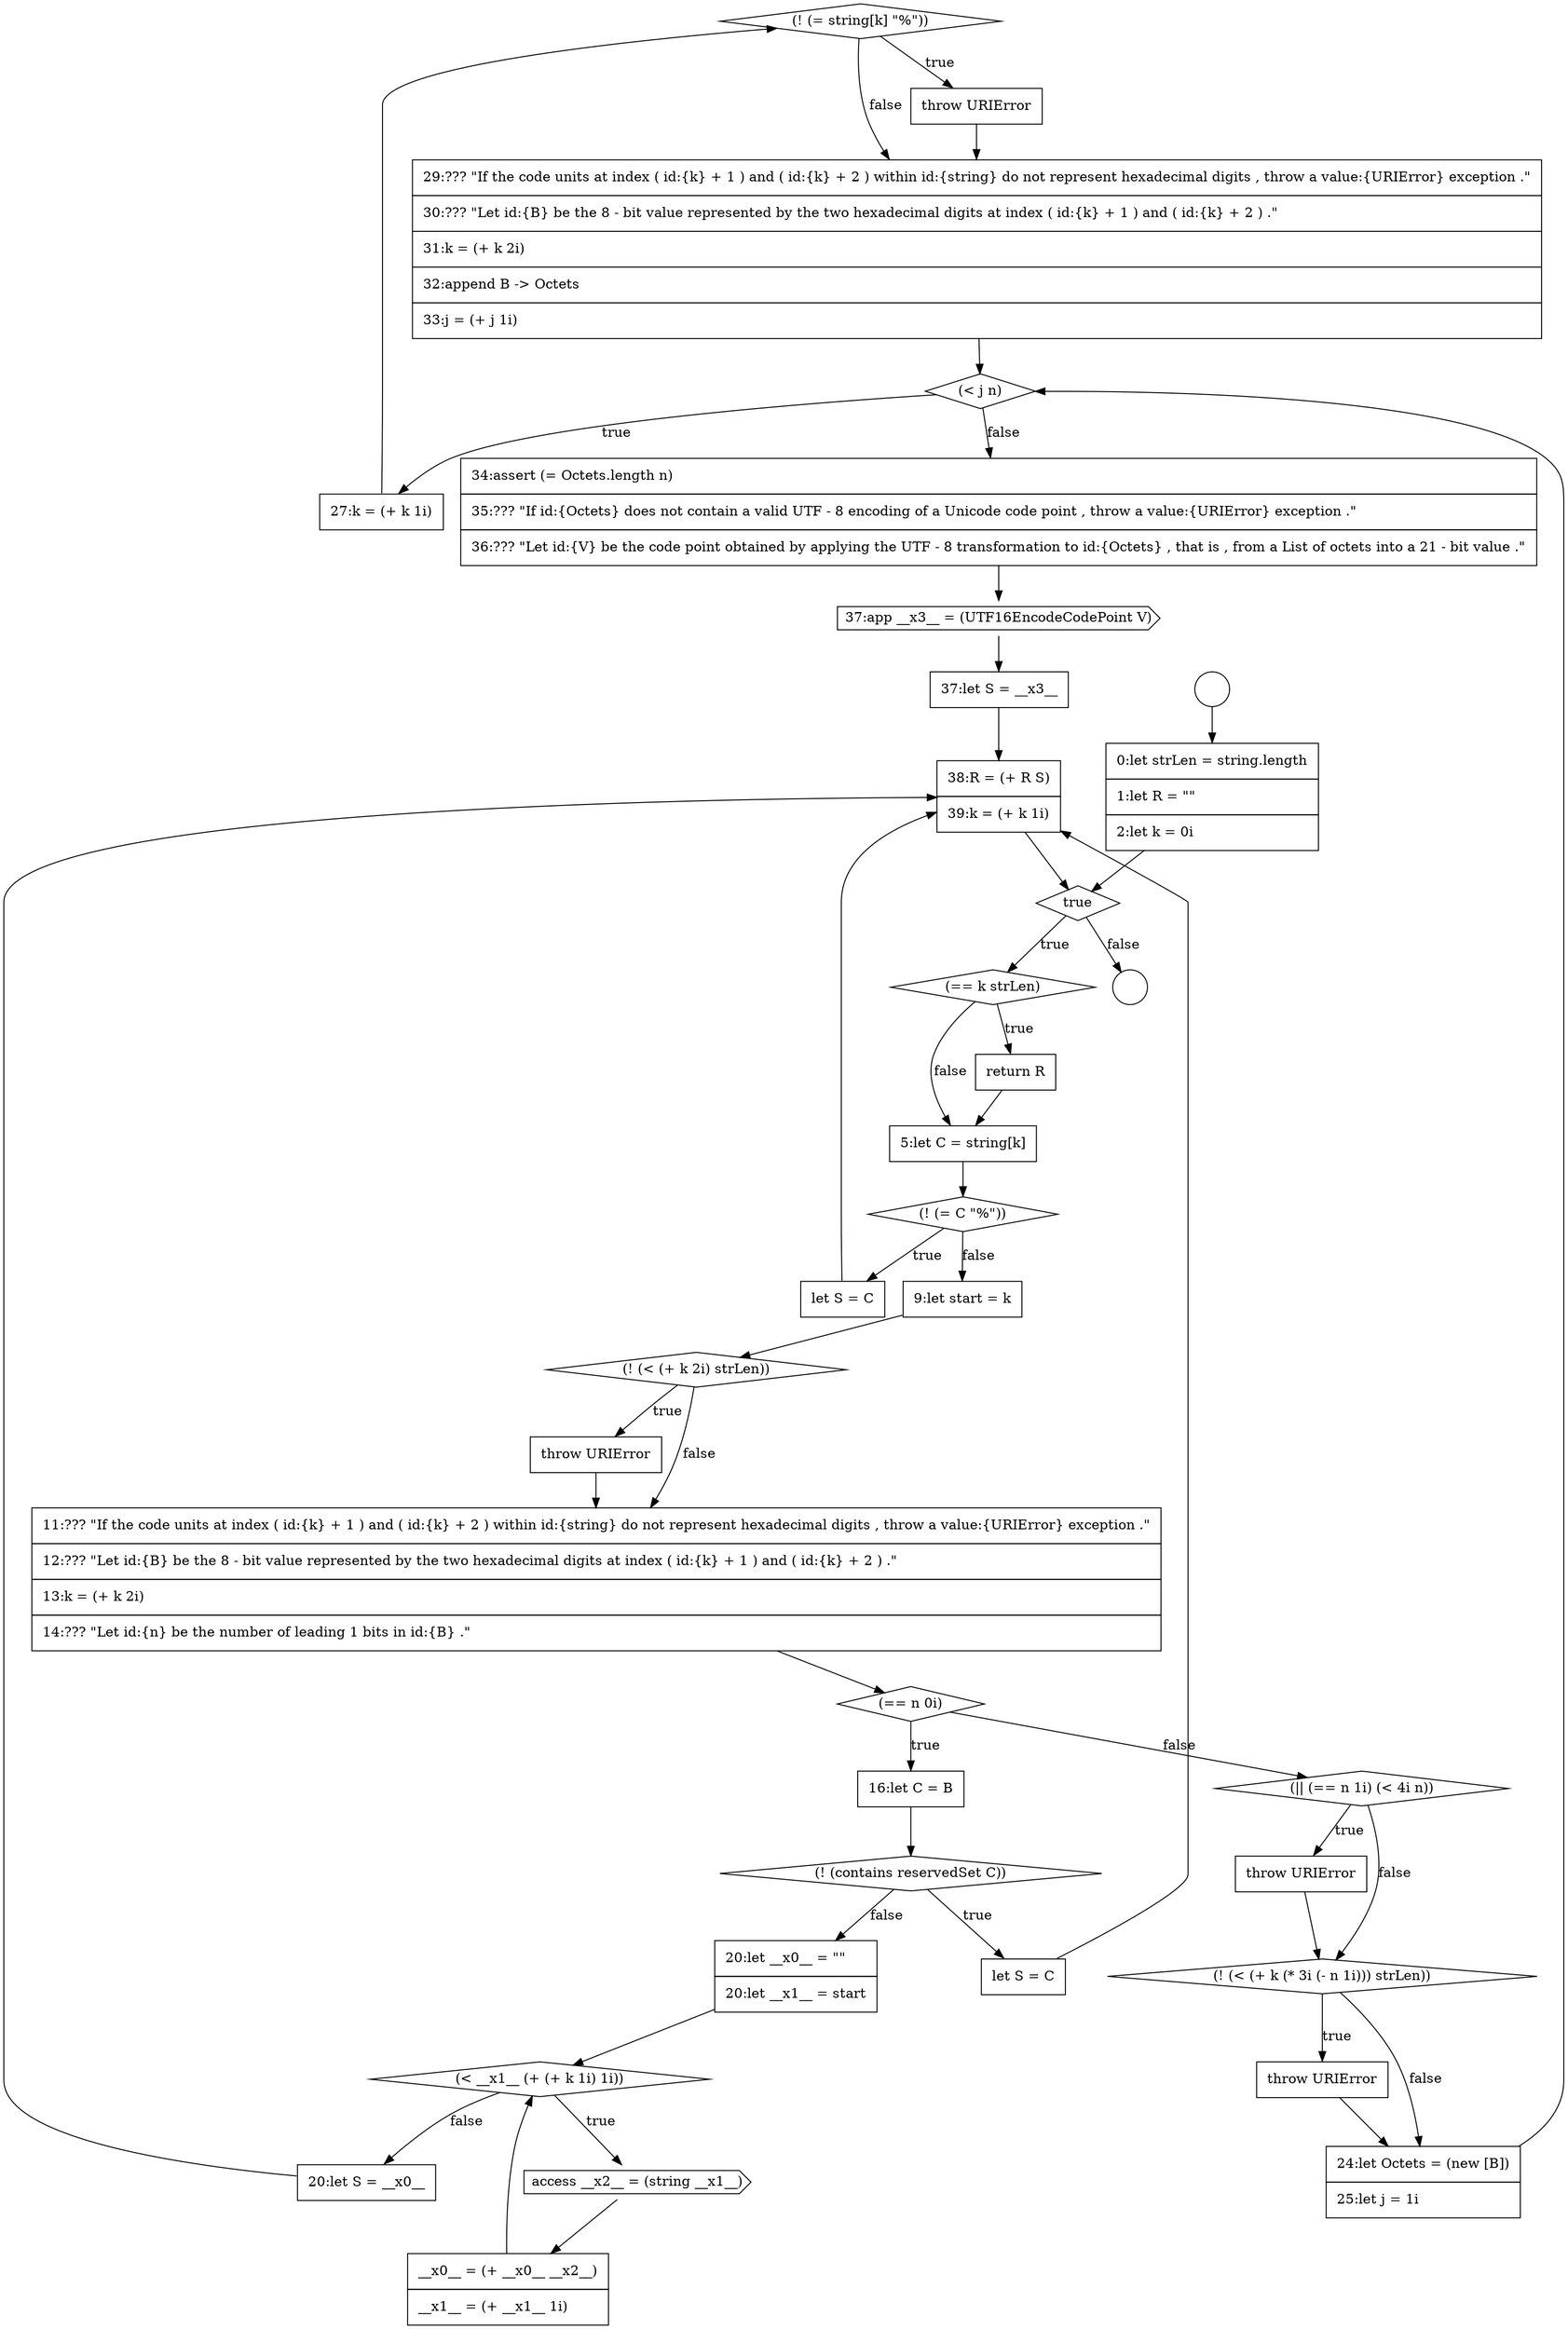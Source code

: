 digraph {
  node12189 [shape=diamond, label=<<font color="black">(! (= string[k] &quot;%&quot;))</font>> color="black" fillcolor="white" style=filled]
  node12172 [shape=none, margin=0, label=<<font color="black">
    <table border="0" cellborder="1" cellspacing="0" cellpadding="10">
      <tr><td align="left">11:??? &quot;If the code units at index ( id:{k} + 1 ) and ( id:{k} + 2 ) within id:{string} do not represent hexadecimal digits , throw a value:{URIError} exception .&quot;</td></tr>
      <tr><td align="left">12:??? &quot;Let id:{B} be the 8 - bit value represented by the two hexadecimal digits at index ( id:{k} + 1 ) and ( id:{k} + 2 ) .&quot;</td></tr>
      <tr><td align="left">13:k = (+ k 2i)</td></tr>
      <tr><td align="left">14:??? &quot;Let id:{n} be the number of leading 1 bits in id:{B} .&quot;</td></tr>
    </table>
  </font>> color="black" fillcolor="white" style=filled]
  node12161 [shape=circle label=" " color="black" fillcolor="white" style=filled]
  node12180 [shape=none, margin=0, label=<<font color="black">
    <table border="0" cellborder="1" cellspacing="0" cellpadding="10">
      <tr><td align="left">__x0__ = (+ __x0__ __x2__)</td></tr>
      <tr><td align="left">__x1__ = (+ __x1__ 1i)</td></tr>
    </table>
  </font>> color="black" fillcolor="white" style=filled]
  node12185 [shape=none, margin=0, label=<<font color="black">
    <table border="0" cellborder="1" cellspacing="0" cellpadding="10">
      <tr><td align="left">throw URIError</td></tr>
    </table>
  </font>> color="black" fillcolor="white" style=filled]
  node12169 [shape=none, margin=0, label=<<font color="black">
    <table border="0" cellborder="1" cellspacing="0" cellpadding="10">
      <tr><td align="left">9:let start = k</td></tr>
    </table>
  </font>> color="black" fillcolor="white" style=filled]
  node12190 [shape=none, margin=0, label=<<font color="black">
    <table border="0" cellborder="1" cellspacing="0" cellpadding="10">
      <tr><td align="left">throw URIError</td></tr>
    </table>
  </font>> color="black" fillcolor="white" style=filled]
  node12179 [shape=cds, label=<<font color="black">access __x2__ = (string __x1__)</font>> color="black" fillcolor="white" style=filled]
  node12167 [shape=diamond, label=<<font color="black">(! (= C &quot;%&quot;))</font>> color="black" fillcolor="white" style=filled]
  node12182 [shape=diamond, label=<<font color="black">(|| (== n 1i) (&lt; 4i n))</font>> color="black" fillcolor="white" style=filled]
  node12195 [shape=none, margin=0, label=<<font color="black">
    <table border="0" cellborder="1" cellspacing="0" cellpadding="10">
      <tr><td align="left">38:R = (+ R S)</td></tr>
      <tr><td align="left">39:k = (+ k 1i)</td></tr>
    </table>
  </font>> color="black" fillcolor="white" style=filled]
  node12174 [shape=none, margin=0, label=<<font color="black">
    <table border="0" cellborder="1" cellspacing="0" cellpadding="10">
      <tr><td align="left">16:let C = B</td></tr>
    </table>
  </font>> color="black" fillcolor="white" style=filled]
  node12166 [shape=none, margin=0, label=<<font color="black">
    <table border="0" cellborder="1" cellspacing="0" cellpadding="10">
      <tr><td align="left">5:let C = string[k]</td></tr>
    </table>
  </font>> color="black" fillcolor="white" style=filled]
  node12162 [shape=none, margin=0, label=<<font color="black">
    <table border="0" cellborder="1" cellspacing="0" cellpadding="10">
      <tr><td align="left">0:let strLen = string.length</td></tr>
      <tr><td align="left">1:let R = &quot;&quot;</td></tr>
      <tr><td align="left">2:let k = 0i</td></tr>
    </table>
  </font>> color="black" fillcolor="white" style=filled]
  node12188 [shape=none, margin=0, label=<<font color="black">
    <table border="0" cellborder="1" cellspacing="0" cellpadding="10">
      <tr><td align="left">27:k = (+ k 1i)</td></tr>
    </table>
  </font>> color="black" fillcolor="white" style=filled]
  node12193 [shape=cds, label=<<font color="black">37:app __x3__ = (UTF16EncodeCodePoint V)</font>> color="black" fillcolor="white" style=filled]
  node12165 [shape=none, margin=0, label=<<font color="black">
    <table border="0" cellborder="1" cellspacing="0" cellpadding="10">
      <tr><td align="left">return R</td></tr>
    </table>
  </font>> color="black" fillcolor="white" style=filled]
  node12164 [shape=diamond, label=<<font color="black">(== k strLen)</font>> color="black" fillcolor="white" style=filled]
  node12191 [shape=none, margin=0, label=<<font color="black">
    <table border="0" cellborder="1" cellspacing="0" cellpadding="10">
      <tr><td align="left">29:??? &quot;If the code units at index ( id:{k} + 1 ) and ( id:{k} + 2 ) within id:{string} do not represent hexadecimal digits , throw a value:{URIError} exception .&quot;</td></tr>
      <tr><td align="left">30:??? &quot;Let id:{B} be the 8 - bit value represented by the two hexadecimal digits at index ( id:{k} + 1 ) and ( id:{k} + 2 ) .&quot;</td></tr>
      <tr><td align="left">31:k = (+ k 2i)</td></tr>
      <tr><td align="left">32:append B -&gt; Octets</td></tr>
      <tr><td align="left">33:j = (+ j 1i)</td></tr>
    </table>
  </font>> color="black" fillcolor="white" style=filled]
  node12183 [shape=none, margin=0, label=<<font color="black">
    <table border="0" cellborder="1" cellspacing="0" cellpadding="10">
      <tr><td align="left">throw URIError</td></tr>
    </table>
  </font>> color="black" fillcolor="white" style=filled]
  node12173 [shape=diamond, label=<<font color="black">(== n 0i)</font>> color="black" fillcolor="white" style=filled]
  node12168 [shape=none, margin=0, label=<<font color="black">
    <table border="0" cellborder="1" cellspacing="0" cellpadding="10">
      <tr><td align="left">let S = C</td></tr>
    </table>
  </font>> color="black" fillcolor="white" style=filled]
  node12186 [shape=none, margin=0, label=<<font color="black">
    <table border="0" cellborder="1" cellspacing="0" cellpadding="10">
      <tr><td align="left">24:let Octets = (new [B])</td></tr>
      <tr><td align="left">25:let j = 1i</td></tr>
    </table>
  </font>> color="black" fillcolor="white" style=filled]
  node12170 [shape=diamond, label=<<font color="black">(! (&lt; (+ k 2i) strLen))</font>> color="black" fillcolor="white" style=filled]
  node12184 [shape=diamond, label=<<font color="black">(! (&lt; (+ k (* 3i (- n 1i))) strLen))</font>> color="black" fillcolor="white" style=filled]
  node12178 [shape=diamond, label=<<font color="black">(&lt; __x1__ (+ (+ k 1i) 1i))</font>> color="black" fillcolor="white" style=filled]
  node12192 [shape=none, margin=0, label=<<font color="black">
    <table border="0" cellborder="1" cellspacing="0" cellpadding="10">
      <tr><td align="left">34:assert (= Octets.length n)</td></tr>
      <tr><td align="left">35:??? &quot;If id:{Octets} does not contain a valid UTF - 8 encoding of a Unicode code point , throw a value:{URIError} exception .&quot;</td></tr>
      <tr><td align="left">36:??? &quot;Let id:{V} be the code point obtained by applying the UTF - 8 transformation to id:{Octets} , that is , from a List of octets into a 21 - bit value .&quot;</td></tr>
    </table>
  </font>> color="black" fillcolor="white" style=filled]
  node12187 [shape=diamond, label=<<font color="black">(&lt; j n)</font>> color="black" fillcolor="white" style=filled]
  node12160 [shape=circle label=" " color="black" fillcolor="white" style=filled]
  node12163 [shape=diamond, label=<<font color="black">true</font>> color="black" fillcolor="white" style=filled]
  node12181 [shape=none, margin=0, label=<<font color="black">
    <table border="0" cellborder="1" cellspacing="0" cellpadding="10">
      <tr><td align="left">20:let S = __x0__</td></tr>
    </table>
  </font>> color="black" fillcolor="white" style=filled]
  node12176 [shape=none, margin=0, label=<<font color="black">
    <table border="0" cellborder="1" cellspacing="0" cellpadding="10">
      <tr><td align="left">let S = C</td></tr>
    </table>
  </font>> color="black" fillcolor="white" style=filled]
  node12194 [shape=none, margin=0, label=<<font color="black">
    <table border="0" cellborder="1" cellspacing="0" cellpadding="10">
      <tr><td align="left">37:let S = __x3__</td></tr>
    </table>
  </font>> color="black" fillcolor="white" style=filled]
  node12171 [shape=none, margin=0, label=<<font color="black">
    <table border="0" cellborder="1" cellspacing="0" cellpadding="10">
      <tr><td align="left">throw URIError</td></tr>
    </table>
  </font>> color="black" fillcolor="white" style=filled]
  node12177 [shape=none, margin=0, label=<<font color="black">
    <table border="0" cellborder="1" cellspacing="0" cellpadding="10">
      <tr><td align="left">20:let __x0__ = &quot;&quot;</td></tr>
      <tr><td align="left">20:let __x1__ = start</td></tr>
    </table>
  </font>> color="black" fillcolor="white" style=filled]
  node12175 [shape=diamond, label=<<font color="black">(! (contains reservedSet C))</font>> color="black" fillcolor="white" style=filled]
  node12192 -> node12193 [ color="black"]
  node12160 -> node12162 [ color="black"]
  node12166 -> node12167 [ color="black"]
  node12189 -> node12190 [label=<<font color="black">true</font>> color="black"]
  node12189 -> node12191 [label=<<font color="black">false</font>> color="black"]
  node12190 -> node12191 [ color="black"]
  node12174 -> node12175 [ color="black"]
  node12181 -> node12195 [ color="black"]
  node12168 -> node12195 [ color="black"]
  node12167 -> node12168 [label=<<font color="black">true</font>> color="black"]
  node12167 -> node12169 [label=<<font color="black">false</font>> color="black"]
  node12163 -> node12164 [label=<<font color="black">true</font>> color="black"]
  node12163 -> node12161 [label=<<font color="black">false</font>> color="black"]
  node12183 -> node12184 [ color="black"]
  node12177 -> node12178 [ color="black"]
  node12175 -> node12176 [label=<<font color="black">true</font>> color="black"]
  node12175 -> node12177 [label=<<font color="black">false</font>> color="black"]
  node12184 -> node12185 [label=<<font color="black">true</font>> color="black"]
  node12184 -> node12186 [label=<<font color="black">false</font>> color="black"]
  node12169 -> node12170 [ color="black"]
  node12178 -> node12179 [label=<<font color="black">true</font>> color="black"]
  node12178 -> node12181 [label=<<font color="black">false</font>> color="black"]
  node12176 -> node12195 [ color="black"]
  node12165 -> node12166 [ color="black"]
  node12182 -> node12183 [label=<<font color="black">true</font>> color="black"]
  node12182 -> node12184 [label=<<font color="black">false</font>> color="black"]
  node12195 -> node12163 [ color="black"]
  node12193 -> node12194 [ color="black"]
  node12164 -> node12165 [label=<<font color="black">true</font>> color="black"]
  node12164 -> node12166 [label=<<font color="black">false</font>> color="black"]
  node12172 -> node12173 [ color="black"]
  node12179 -> node12180 [ color="black"]
  node12180 -> node12178 [ color="black"]
  node12188 -> node12189 [ color="black"]
  node12194 -> node12195 [ color="black"]
  node12173 -> node12174 [label=<<font color="black">true</font>> color="black"]
  node12173 -> node12182 [label=<<font color="black">false</font>> color="black"]
  node12187 -> node12188 [label=<<font color="black">true</font>> color="black"]
  node12187 -> node12192 [label=<<font color="black">false</font>> color="black"]
  node12162 -> node12163 [ color="black"]
  node12186 -> node12187 [ color="black"]
  node12185 -> node12186 [ color="black"]
  node12170 -> node12171 [label=<<font color="black">true</font>> color="black"]
  node12170 -> node12172 [label=<<font color="black">false</font>> color="black"]
  node12171 -> node12172 [ color="black"]
  node12191 -> node12187 [ color="black"]
}
